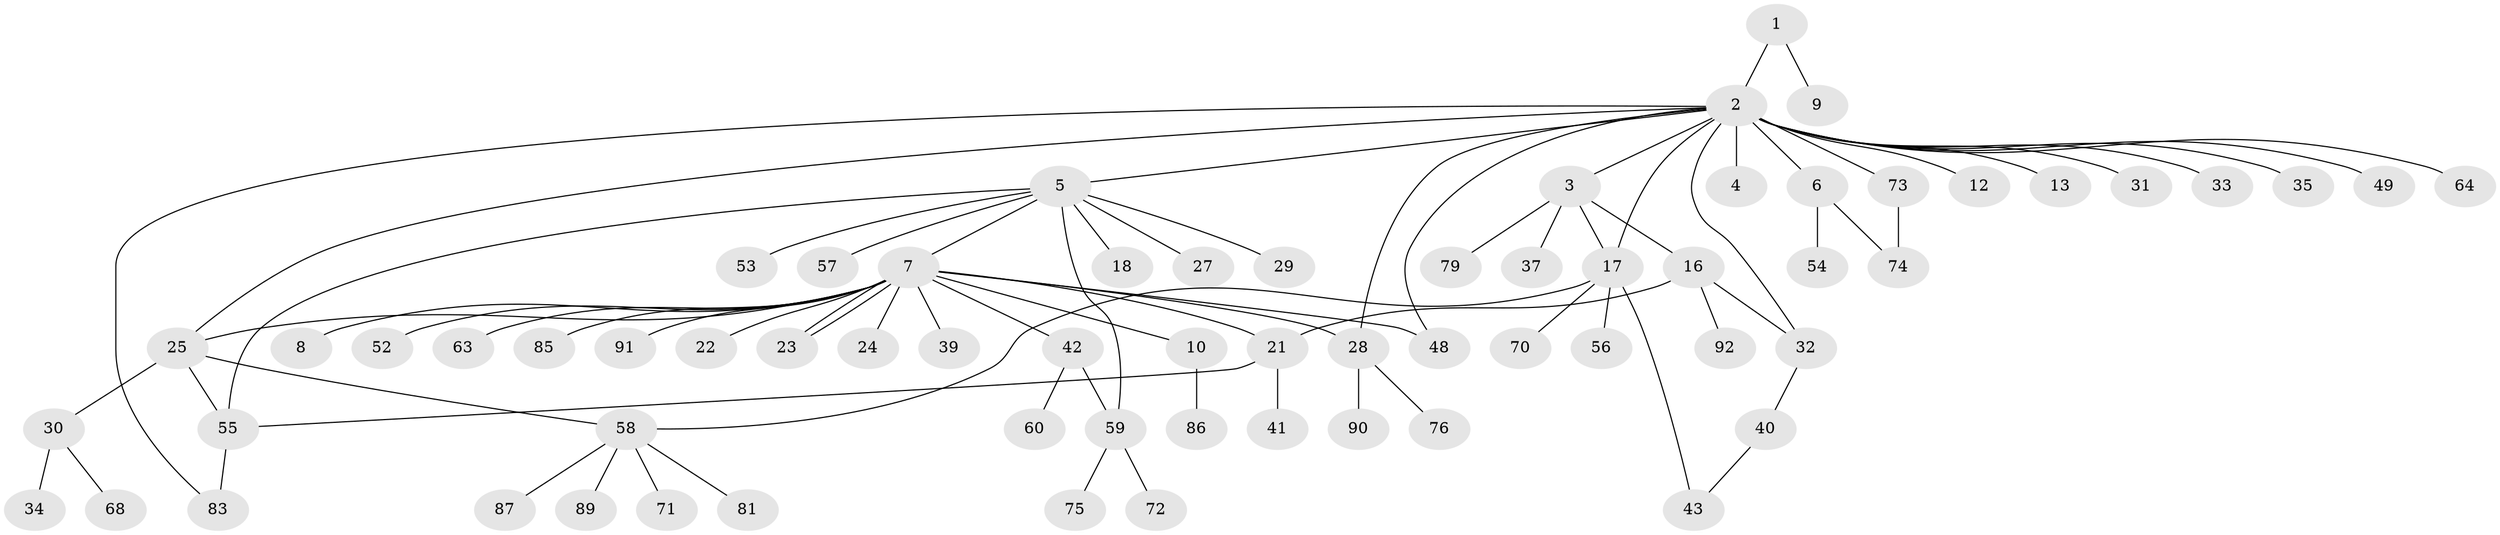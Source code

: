 // Generated by graph-tools (version 1.1) at 2025/23/03/03/25 07:23:55]
// undirected, 66 vertices, 79 edges
graph export_dot {
graph [start="1"]
  node [color=gray90,style=filled];
  1;
  2 [super="+11"];
  3 [super="+14"];
  4;
  5 [super="+15"];
  6 [super="+45"];
  7 [super="+47"];
  8;
  9 [super="+77"];
  10 [super="+36"];
  12 [super="+20"];
  13;
  16 [super="+19"];
  17 [super="+51"];
  18;
  21;
  22;
  23 [super="+26"];
  24;
  25;
  27;
  28 [super="+84"];
  29;
  30 [super="+44"];
  31;
  32 [super="+38"];
  33;
  34 [super="+50"];
  35;
  37;
  39 [super="+80"];
  40;
  41;
  42 [super="+69"];
  43 [super="+46"];
  48 [super="+61"];
  49 [super="+62"];
  52;
  53 [super="+65"];
  54;
  55 [super="+88"];
  56;
  57;
  58 [super="+67"];
  59 [super="+66"];
  60;
  63;
  64;
  68;
  70;
  71;
  72;
  73;
  74 [super="+78"];
  75;
  76;
  79 [super="+82"];
  81;
  83;
  85;
  86;
  87;
  89;
  90;
  91;
  92;
  1 -- 2;
  1 -- 9;
  2 -- 3 [weight=2];
  2 -- 4;
  2 -- 5;
  2 -- 6;
  2 -- 12;
  2 -- 13;
  2 -- 17;
  2 -- 25;
  2 -- 28;
  2 -- 31;
  2 -- 32;
  2 -- 33;
  2 -- 35;
  2 -- 49;
  2 -- 64;
  2 -- 73;
  2 -- 83;
  2 -- 48;
  3 -- 37;
  3 -- 16;
  3 -- 79;
  3 -- 17;
  5 -- 7;
  5 -- 27;
  5 -- 29;
  5 -- 53;
  5 -- 57;
  5 -- 59;
  5 -- 55;
  5 -- 18;
  6 -- 74;
  6 -- 54;
  7 -- 8;
  7 -- 10;
  7 -- 21;
  7 -- 22;
  7 -- 23;
  7 -- 23;
  7 -- 24;
  7 -- 25;
  7 -- 39;
  7 -- 42 [weight=2];
  7 -- 52;
  7 -- 63;
  7 -- 85;
  7 -- 91;
  7 -- 48;
  7 -- 28;
  10 -- 86;
  16 -- 92;
  16 -- 32;
  16 -- 21;
  17 -- 43;
  17 -- 56;
  17 -- 58;
  17 -- 70;
  21 -- 41;
  21 -- 55;
  25 -- 30;
  25 -- 58;
  25 -- 55;
  28 -- 76;
  28 -- 90;
  30 -- 34;
  30 -- 68;
  32 -- 40;
  40 -- 43;
  42 -- 60;
  42 -- 59;
  55 -- 83;
  58 -- 81;
  58 -- 87;
  58 -- 89;
  58 -- 71;
  59 -- 72;
  59 -- 75;
  73 -- 74;
}
